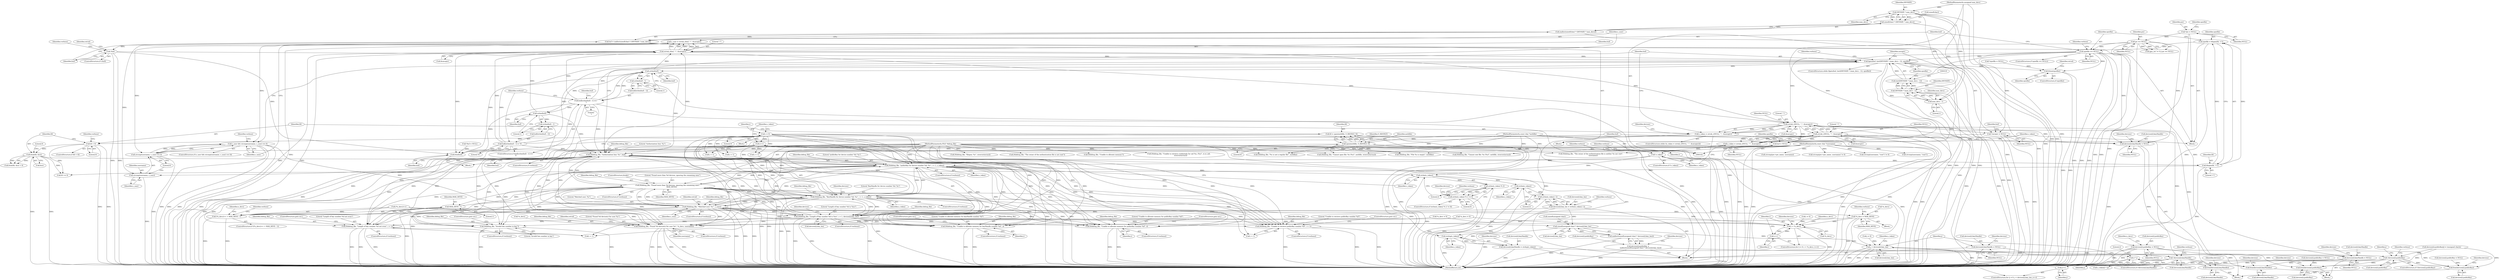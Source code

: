 digraph "0_pam-u2f_18b1914e32b74ff52000f10e97067e841e5fff62_1@API" {
"1000354" [label="(Call,s_user = strtok_r(buf, \":\", &saveptr))"];
"1000356" [label="(Call,strtok_r(buf, \":\", &saveptr))"];
"1000332" [label="(Call,buf[strlen(buf) - 1] == '\n')"];
"1000340" [label="(Call,buf[strlen(buf) - 1] = '\0')"];
"1000336" [label="(Call,strlen(buf))"];
"1000316" [label="(Call,fgets(buf, (int)(DEVSIZE * (max_devs - 1)), opwfile))"];
"1000302" [label="(Call,!buf)"];
"1000292" [label="(Call,buf = malloc(sizeof(char) * (DEVSIZE * max_devs)))"];
"1000294" [label="(Call,malloc(sizeof(char) * (DEVSIZE * max_devs)))"];
"1000295" [label="(Call,sizeof(char) * (DEVSIZE * max_devs))"];
"1000298" [label="(Call,DEVSIZE * max_devs)"];
"1000105" [label="(MethodParameterIn,unsigned max_devs)"];
"1000318" [label="(Call,(int)(DEVSIZE * (max_devs - 1)))"];
"1000320" [label="(Call,DEVSIZE * (max_devs - 1))"];
"1000322" [label="(Call,max_devs - 1)"];
"1000280" [label="(Call,opwfile == NULL)"];
"1000274" [label="(Call,opwfile = fdopen(fd, \"r\"))"];
"1000276" [label="(Call,fdopen(fd, \"r\"))"];
"1000166" [label="(Call,fstat(fd, &st))"];
"1000151" [label="(Call,fd < 0)"];
"1000144" [label="(Call,fd = open(authfile, O_RDONLY, 0))"];
"1000146" [label="(Call,open(authfile, O_RDONLY, 0))"];
"1000103" [label="(MethodParameterIn,const char *authfile)"];
"1000227" [label="(Call,pw == NULL)"];
"1000128" [label="(Call,*pw = NULL)"];
"1000350" [label="(Call,D(debug_file, \"Authorization line: %s\", buf))"];
"1000521" [label="(Call,D(debug_file, \"publicKey for device number %d: %s\", i + 1, s_token))"];
"1000462" [label="(Call,D(debug_file, \"Found more than %d devices, ignoring the remaining ones\",\n               MAX_DEVS))"];
"1000469" [label="(Call,D(debug_file, \"KeyHandle for device number %d: %s\", i + 1, s_token))"];
"1000372" [label="(Call,D(debug_file, \"Matched user: %s\", s_user))"];
"1000557" [label="(Call,D(debug_file, \"Length of key number %d is %zu\", i + 1, devices[i].key_len))"];
"1000107" [label="(MethodParameterIn,FILE *debug_file)"];
"1000421" [label="(Call,i = 0)"];
"1000644" [label="(Call,i++)"];
"1000545" [label="(Call,devices[i].key_len = strlen(s_token) / 2)"];
"1000551" [label="(Call,strlen(s_token) / 2)"];
"1000552" [label="(Call,strlen(s_token))"];
"1000531" [label="(Call,strlen(s_token))"];
"1000507" [label="(Call,!s_token)"];
"1000499" [label="(Call,s_token = strtok_r(NULL, \":\", &saveptr))"];
"1000501" [label="(Call,strtok_r(NULL, \":\", &saveptr))"];
"1000427" [label="(Call,strtok_r(NULL, \",\", &saveptr))"];
"1000362" [label="(Call,s_user && strcmp(username, s_user) == 0)"];
"1000354" [label="(Call,s_user = strtok_r(buf, \":\", &saveptr))"];
"1000364" [label="(Call,strcmp(username, s_user) == 0)"];
"1000104" [label="(MethodParameterIn,const char *username)"];
"1000425" [label="(Call,s_token = strtok_r(NULL, \",\", &saveptr))"];
"1000452" [label="(Call,MAX_DEVS - 1)"];
"1000344" [label="(Call,strlen(buf))"];
"1000343" [label="(Call,strlen(buf) - 1)"];
"1000704" [label="(Call,free(buf))"];
"1000335" [label="(Call,strlen(buf) - 1)"];
"1000711" [label="(Call,fclose(opwfile))"];
"1000365" [label="(Call,strcmp(username, s_user))"];
"1000328" [label="(Call,*saveptr = NULL)"];
"1000403" [label="(Call,devices[i].keyHandle = NULL)"];
"1000391" [label="(Call,free(devices[i].keyHandle))"];
"1000448" [label="(Call,(*n_devs)++ > MAX_DEVS - 1)"];
"1000456" [label="(Call,*n_devs = MAX_DEVS)"];
"1000384" [label="(Call,i < *n_devs)"];
"1000388" [label="(Call,i++)"];
"1000648" [label="(Call,D(debug_file, \"Found %d device(s) for user %s\", *n_devs, username))"];
"1000494" [label="(Call,D(debug_file, \"Unable to allocate memory for keyHandle number %d\", i))"];
"1000512" [label="(Call,D(debug_file, \"Unable to retrieve publicKey number %d\", i + 1))"];
"1000530" [label="(Call,strlen(s_token) % 2)"];
"1000529" [label="(Call,strlen(s_token) % 2 != 0)"];
"1000538" [label="(Call,D(debug_file, \"Length of key number %d not even\", i + 1))"];
"1000575" [label="(Call,sizeof(unsigned char) * devices[i].key_len)"];
"1000574" [label="(Call,malloc((sizeof(unsigned char) * devices[i].key_len)))"];
"1000568" [label="(Call,devices[i].publicKey =\n          malloc((sizeof(unsigned char) * devices[i].key_len)))"];
"1000584" [label="(Call,!devices[i].publicKey)"];
"1000397" [label="(Call,free(devices[i].publicKey))"];
"1000676" [label="(Call,free(devices[i].publicKey))"];
"1000602" [label="(Call,j < devices[i].key_len)"];
"1000619" [label="(Call,2 * j)"];
"1000609" [label="(Call,j++)"];
"1000593" [label="(Call,D(debug_file, \"Unable to allocate memory for publicKey number %d\", i))"];
"1000629" [label="(Call,D(debug_file, \"Invalid hex number in key\"))"];
"1000482" [label="(Call,strdup(s_token))"];
"1000476" [label="(Call,devices[i].keyHandle = strdup(s_token))"];
"1000485" [label="(Call,!devices[i].keyHandle)"];
"1000670" [label="(Call,free(devices[i].keyHandle))"];
"1000433" [label="(Call,devices[i].keyHandle = NULL)"];
"1000440" [label="(Call,devices[i].publicKey = NULL)"];
"1000682" [label="(Call,devices[i].keyHandle = NULL)"];
"1000706" [label="(Call,buf = NULL)"];
"1000436" [label="(Identifier,devices)"];
"1000375" [label="(Identifier,s_user)"];
"1000458" [label="(Identifier,n_devs)"];
"1000388" [label="(Call,i++)"];
"1000597" [label="(ControlStructure,goto err;)"];
"1000467" [label="(ControlStructure,if (verbose))"];
"1000174" [label="(Call,D(debug_file, \"Cannot stat file: %s (%s)\", authfile, strerror(errno)))"];
"1000357" [label="(Identifier,buf)"];
"1000362" [label="(Call,s_user && strcmp(username, s_user) == 0)"];
"1000259" [label="(Call,strcmp(username, \"root\"))"];
"1000286" [label="(Call,D(debug_file, \"fdopen: %s\", strerror(errno)))"];
"1000336" [label="(Call,strlen(buf))"];
"1000432" [label="(Block,)"];
"1000499" [label="(Call,s_token = strtok_r(NULL, \":\", &saveptr))"];
"1000371" [label="(Identifier,verbose)"];
"1000146" [label="(Call,open(authfile, O_RDONLY, 0))"];
"1000296" [label="(Call,sizeof(char))"];
"1000403" [label="(Call,devices[i].keyHandle = NULL)"];
"1000433" [label="(Call,devices[i].keyHandle = NULL)"];
"1000331" [label="(ControlStructure,if (buf[strlen(buf) - 1] == '\n'))"];
"1000512" [label="(Call,D(debug_file, \"Unable to retrieve publicKey number %d\", i + 1))"];
"1000385" [label="(Identifier,i)"];
"1000358" [label="(Literal,\":\")"];
"1000649" [label="(Identifier,debug_file)"];
"1000492" [label="(ControlStructure,if (verbose))"];
"1000554" [label="(Literal,2)"];
"1000558" [label="(Identifier,debug_file)"];
"1000243" [label="(Call,strcmp(pw->pw_name, username))"];
"1000621" [label="(Identifier,j)"];
"1000591" [label="(ControlStructure,if (verbose))"];
"1000367" [label="(Identifier,s_user)"];
"1000532" [label="(Identifier,s_token)"];
"1000370" [label="(ControlStructure,if (verbose))"];
"1000321" [label="(Identifier,DEVSIZE)"];
"1000610" [label="(Identifier,j)"];
"1000466" [label="(ControlStructure,break;)"];
"1000598" [label="(ControlStructure,for (j = 0; j < devices[i].key_len; j++))"];
"1000451" [label="(Identifier,n_devs)"];
"1000722" [label="(MethodReturn,int)"];
"1000279" [label="(ControlStructure,if (opwfile == NULL))"];
"1000406" [label="(Identifier,devices)"];
"1000317" [label="(Identifier,buf)"];
"1000531" [label="(Call,strlen(s_token))"];
"1000278" [label="(Literal,\"r\")"];
"1000454" [label="(Literal,1)"];
"1000389" [label="(Identifier,i)"];
"1000469" [label="(Call,D(debug_file, \"KeyHandle for device number %d: %s\", i + 1, s_token))"];
"1000465" [label="(Identifier,MAX_DEVS)"];
"1000423" [label="(Literal,0)"];
"1000104" [label="(MethodParameterIn,const char *username)"];
"1000585" [label="(Call,devices[i].publicKey)"];
"1000456" [label="(Call,*n_devs = MAX_DEVS)"];
"1000227" [label="(Call,pw == NULL)"];
"1000130" [label="(Identifier,NULL)"];
"1000322" [label="(Call,max_devs - 1)"];
"1000333" [label="(Call,buf[strlen(buf) - 1])"];
"1000494" [label="(Call,D(debug_file, \"Unable to allocate memory for keyHandle number %d\", i))"];
"1000527" [label="(Identifier,s_token)"];
"1000513" [label="(Identifier,debug_file)"];
"1000404" [label="(Call,devices[i].keyHandle)"];
"1000609" [label="(Call,j++)"];
"1000519" [label="(ControlStructure,if (verbose))"];
"1000688" [label="(Identifier,NULL)"];
"1000683" [label="(Call,devices[i].keyHandle)"];
"1000346" [label="(Literal,1)"];
"1000140" [label="(Call,*n_devs = 0)"];
"1000446" [label="(Identifier,NULL)"];
"1000151" [label="(Call,fd < 0)"];
"1000344" [label="(Call,strlen(buf))"];
"1000270" [label="(Call,D(debug_file, \"The owner of the authentication file is not root\"))"];
"1000323" [label="(Identifier,max_devs)"];
"1000353" [label="(Identifier,buf)"];
"1000264" [label="(Call,D(debug_file, \"The owner of the authentication file is neither %s nor root\",\n         username))"];
"1000594" [label="(Identifier,debug_file)"];
"1000617" [label="(Call,s_token[2 * j])"];
"1000301" [label="(ControlStructure,if (!buf))"];
"1000421" [label="(Call,i = 0)"];
"1000190" [label="(Call,D(debug_file, \"%s is not a regular file\", authfile))"];
"1000648" [label="(Call,D(debug_file, \"Found %d device(s) for user %s\", *n_devs, username))"];
"1000409" [label="(Identifier,NULL)"];
"1000298" [label="(Call,DEVSIZE * max_devs)"];
"1000709" [label="(ControlStructure,if (opwfile))"];
"1000571" [label="(Identifier,devices)"];
"1000453" [label="(Identifier,MAX_DEVS)"];
"1000394" [label="(Identifier,devices)"];
"1000350" [label="(Call,D(debug_file, \"Authorization line: %s\", buf))"];
"1000655" [label="(Identifier,retval)"];
"1000587" [label="(Identifier,devices)"];
"1000584" [label="(Call,!devices[i].publicKey)"];
"1000274" [label="(Call,opwfile = fdopen(fd, \"r\"))"];
"1000529" [label="(Call,strlen(s_token) % 2 != 0)"];
"1000600" [label="(Identifier,j)"];
"1000398" [label="(Call,devices[i].publicKey)"];
"1000334" [label="(Identifier,buf)"];
"1000397" [label="(Call,free(devices[i].publicKey))"];
"1000167" [label="(Identifier,fd)"];
"1000136" [label="(Identifier,opwfile)"];
"1000373" [label="(Identifier,debug_file)"];
"1000633" [label="(Call,devices[i].publicKey[j] = (unsigned char)x)"];
"1000689" [label="(Call,devices[i].publicKey = NULL)"];
"1000285" [label="(Identifier,verbose)"];
"1000595" [label="(Literal,\"Unable to allocate memory for publicKey number %d\")"];
"1000356" [label="(Call,strtok_r(buf, \":\", &saveptr))"];
"1000471" [label="(Literal,\"KeyHandle for device number %d: %s\")"];
"1000682" [label="(Call,devices[i].keyHandle = NULL)"];
"1000632" [label="(ControlStructure,goto err;)"];
"1000110" [label="(Block,)"];
"1000105" [label="(MethodParameterIn,unsigned max_devs)"];
"1000425" [label="(Call,s_token = strtok_r(NULL, \",\", &saveptr))"];
"1000429" [label="(Literal,\",\")"];
"1000343" [label="(Call,strlen(buf) - 1)"];
"1000501" [label="(Call,strtok_r(NULL, \":\", &saveptr))"];
"1000468" [label="(Identifier,verbose)"];
"1000337" [label="(Identifier,buf)"];
"1000282" [label="(Identifier,NULL)"];
"1000422" [label="(Identifier,i)"];
"1000484" [label="(ControlStructure,if (!devices[i].keyHandle))"];
"1000347" [label="(Literal,'\0')"];
"1000339" [label="(Literal,'\n')"];
"1000380" [label="(ControlStructure,for (i = 0; i < *n_devs; i++))"];
"1000515" [label="(Call,i + 1)"];
"1000520" [label="(Identifier,verbose)"];
"1000440" [label="(Call,devices[i].publicKey = NULL)"];
"1000345" [label="(Identifier,buf)"];
"1000434" [label="(Call,devices[i].keyHandle)"];
"1000653" [label="(Identifier,username)"];
"1000349" [label="(Identifier,verbose)"];
"1000568" [label="(Call,devices[i].publicKey =\n          malloc((sizeof(unsigned char) * devices[i].key_len)))"];
"1000153" [label="(Literal,0)"];
"1000498" [label="(ControlStructure,goto err;)"];
"1000619" [label="(Call,2 * j)"];
"1000631" [label="(Literal,\"Invalid hex number in key\")"];
"1000355" [label="(Identifier,s_user)"];
"1000521" [label="(Call,D(debug_file, \"publicKey for device number %d: %s\", i + 1, s_token))"];
"1000428" [label="(Identifier,NULL)"];
"1000413" [label="(Identifier,devices)"];
"1000670" [label="(Call,free(devices[i].keyHandle))"];
"1000335" [label="(Call,strlen(buf) - 1)"];
"1000299" [label="(Identifier,DEVSIZE)"];
"1000603" [label="(Identifier,j)"];
"1000368" [label="(Literal,0)"];
"1000424" [label="(ControlStructure,while ((s_token = strtok_r(NULL, \",\", &saveptr))))"];
"1000540" [label="(Literal,\"Length of key number %d not even\")"];
"1000551" [label="(Call,strlen(s_token) / 2)"];
"1000539" [label="(Identifier,debug_file)"];
"1000493" [label="(Identifier,verbose)"];
"1000538" [label="(Call,D(debug_file, \"Length of key number %d not even\", i + 1))"];
"1000510" [label="(ControlStructure,if (verbose))"];
"1000514" [label="(Literal,\"Unable to retrieve publicKey number %d\")"];
"1000152" [label="(Identifier,fd)"];
"1000147" [label="(Identifier,authfile)"];
"1000366" [label="(Identifier,username)"];
"1000705" [label="(Identifier,buf)"];
"1000148" [label="(Identifier,O_RDONLY)"];
"1000242" [label="(Call,strcmp(pw->pw_name, username) != 0)"];
"1000679" [label="(Identifier,devices)"];
"1000229" [label="(Identifier,NULL)"];
"1000704" [label="(Call,free(buf))"];
"1000318" [label="(Call,(int)(DEVSIZE * (max_devs - 1)))"];
"1000496" [label="(Literal,\"Unable to allocate memory for keyHandle number %d\")"];
"1000332" [label="(Call,buf[strlen(buf) - 1] == '\n')"];
"1000340" [label="(Call,buf[strlen(buf) - 1] = '\0')"];
"1000307" [label="(Call,D(debug_file, \"Unable to allocate memory\"))"];
"1000530" [label="(Call,strlen(s_token) % 2)"];
"1000592" [label="(Identifier,verbose)"];
"1000669" [label="(Block,)"];
"1000596" [label="(Identifier,i)"];
"1000706" [label="(Call,buf = NULL)"];
"1000103" [label="(MethodParameterIn,const char *authfile)"];
"1000223" [label="(Call,gpu_ret != 0 || pw == NULL)"];
"1000511" [label="(Identifier,verbose)"];
"1000677" [label="(Call,devices[i].publicKey)"];
"1000630" [label="(Identifier,debug_file)"];
"1000390" [label="(Block,)"];
"1000170" [label="(Literal,0)"];
"1000364" [label="(Call,strcmp(username, s_user) == 0)"];
"1000128" [label="(Call,*pw = NULL)"];
"1000504" [label="(Call,&saveptr)"];
"1000365" [label="(Call,strcmp(username, s_user))"];
"1000150" [label="(ControlStructure,if (fd < 0))"];
"1000448" [label="(Call,(*n_devs)++ > MAX_DEVS - 1)"];
"1000112" [label="(Call,*buf = NULL)"];
"1000457" [label="(Call,*n_devs)"];
"1000569" [label="(Call,devices[i].publicKey)"];
"1000427" [label="(Call,strtok_r(NULL, \",\", &saveptr))"];
"1000329" [label="(Identifier,saveptr)"];
"1000276" [label="(Call,fdopen(fd, \"r\"))"];
"1000646" [label="(ControlStructure,if (verbose))"];
"1000522" [label="(Identifier,debug_file)"];
"1000330" [label="(Identifier,NULL)"];
"1000392" [label="(Call,devices[i].keyHandle)"];
"1000374" [label="(Literal,\"Matched user: %s\")"];
"1000303" [label="(Identifier,buf)"];
"1000351" [label="(Identifier,debug_file)"];
"1000320" [label="(Call,DEVSIZE * (max_devs - 1))"];
"1000708" [label="(Identifier,NULL)"];
"1000507" [label="(Call,!s_token)"];
"1000430" [label="(Call,&saveptr)"];
"1000583" [label="(ControlStructure,if (!devices[i].publicKey))"];
"1000325" [label="(Identifier,opwfile)"];
"1000671" [label="(Call,devices[i].keyHandle)"];
"1000315" [label="(ControlStructure,while (fgets(buf, (int)(DEVSIZE * (max_devs - 1)), opwfile)))"];
"1000500" [label="(Identifier,s_token)"];
"1000575" [label="(Call,sizeof(unsigned char) * devices[i].key_len)"];
"1000552" [label="(Call,strlen(s_token))"];
"1000293" [label="(Identifier,buf)"];
"1000281" [label="(Identifier,opwfile)"];
"1000165" [label="(Call,fstat(fd, &st) < 0)"];
"1000536" [label="(ControlStructure,if (verbose))"];
"1000316" [label="(Call,fgets(buf, (int)(DEVSIZE * (max_devs - 1)), opwfile))"];
"1000361" [label="(ControlStructure,if (s_user && strcmp(username, s_user) == 0))"];
"1000495" [label="(Identifier,debug_file)"];
"1000544" [label="(ControlStructure,goto err;)"];
"1000707" [label="(Identifier,buf)"];
"1000533" [label="(Literal,2)"];
"1000485" [label="(Call,!devices[i].keyHandle)"];
"1000604" [label="(Call,devices[i].key_len)"];
"1000599" [label="(Call,j = 0)"];
"1000477" [label="(Call,devices[i].keyHandle)"];
"1000475" [label="(Identifier,s_token)"];
"1000156" [label="(Identifier,verbose)"];
"1000372" [label="(Call,D(debug_file, \"Matched user: %s\", s_user))"];
"1000685" [label="(Identifier,devices)"];
"1000302" [label="(Call,!buf)"];
"1000312" [label="(Identifier,retval)"];
"1000534" [label="(Literal,0)"];
"1000644" [label="(Call,i++)"];
"1000166" [label="(Call,fstat(fd, &st))"];
"1000460" [label="(ControlStructure,if (verbose))"];
"1000280" [label="(Call,opwfile == NULL)"];
"1000647" [label="(Identifier,verbose)"];
"1000443" [label="(Identifier,devices)"];
"1000559" [label="(Literal,\"Length of key number %d is %zu\")"];
"1000455" [label="(Block,)"];
"1000417" [label="(Call,*n_devs = 0)"];
"1000300" [label="(Identifier,max_devs)"];
"1000541" [label="(Call,i + 1)"];
"1000546" [label="(Call,devices[i].key_len)"];
"1000508" [label="(Identifier,s_token)"];
"1000548" [label="(Identifier,devices)"];
"1000486" [label="(Call,devices[i].keyHandle)"];
"1000426" [label="(Identifier,s_token)"];
"1000449" [label="(Call,(*n_devs)++)"];
"1000545" [label="(Call,devices[i].key_len = strlen(s_token) / 2)"];
"1000502" [label="(Identifier,NULL)"];
"1000721" [label="(Identifier,retval)"];
"1000275" [label="(Identifier,opwfile)"];
"1000363" [label="(Identifier,s_user)"];
"1000381" [label="(Call,i = 0)"];
"1000518" [label="(ControlStructure,goto err;)"];
"1000537" [label="(Identifier,verbose)"];
"1000294" [label="(Call,malloc(sizeof(char) * (DEVSIZE * max_devs)))"];
"1000482" [label="(Call,strdup(s_token))"];
"1000326" [label="(Block,)"];
"1000578" [label="(Call,devices[i].key_len)"];
"1000476" [label="(Call,devices[i].keyHandle = strdup(s_token))"];
"1000627" [label="(ControlStructure,if (verbose))"];
"1000483" [label="(Identifier,s_token)"];
"1000462" [label="(Call,D(debug_file, \"Found more than %d devices, ignoring the remaining ones\",\n               MAX_DEVS))"];
"1000472" [label="(Call,i + 1)"];
"1000459" [label="(Identifier,MAX_DEVS)"];
"1000528" [label="(ControlStructure,if (strlen(s_token) % 2 != 0))"];
"1000523" [label="(Literal,\"publicKey for device number %d: %s\")"];
"1000555" [label="(ControlStructure,if (verbose))"];
"1000553" [label="(Identifier,s_token)"];
"1000400" [label="(Identifier,devices)"];
"1000602" [label="(Call,j < devices[i].key_len)"];
"1000710" [label="(Identifier,opwfile)"];
"1000354" [label="(Call,s_user = strtok_r(buf, \":\", &saveptr))"];
"1000231" [label="(Call,D(debug_file, \"Unable to retrieve credentials for uid %u, (%s)\", st.st_uid,\n       strerror(errno)))"];
"1000461" [label="(Identifier,verbose)"];
"1000557" [label="(Call,D(debug_file, \"Length of key number %d is %zu\", i + 1, devices[i].key_len))"];
"1000464" [label="(Literal,\"Found more than %d devices, ignoring the remaining ones\")"];
"1000204" [label="(Call,D(debug_file, \"File %s is empty\", authfile))"];
"1000228" [label="(Identifier,pw)"];
"1000620" [label="(Literal,2)"];
"1000692" [label="(Identifier,devices)"];
"1000384" [label="(Call,i < *n_devs)"];
"1000712" [label="(Identifier,opwfile)"];
"1000447" [label="(ControlStructure,if ((*n_devs)++ > MAX_DEVS - 1))"];
"1000144" [label="(Call,fd = open(authfile, O_RDONLY, 0))"];
"1000711" [label="(Call,fclose(opwfile))"];
"1000129" [label="(Identifier,pw)"];
"1000328" [label="(Call,*saveptr = NULL)"];
"1000463" [label="(Identifier,debug_file)"];
"1000338" [label="(Literal,1)"];
"1000715" [label="(Call,fd >= 0)"];
"1000452" [label="(Call,MAX_DEVS - 1)"];
"1000676" [label="(Call,free(devices[i].publicKey))"];
"1000470" [label="(Identifier,debug_file)"];
"1000410" [label="(Call,devices[i].publicKey = NULL)"];
"1000506" [label="(ControlStructure,if (!s_token))"];
"1000563" [label="(Call,devices[i].key_len)"];
"1000341" [label="(Call,buf[strlen(buf) - 1])"];
"1000703" [label="(Block,)"];
"1000439" [label="(Identifier,NULL)"];
"1000576" [label="(Call,sizeof(unsigned char))"];
"1000352" [label="(Literal,\"Authorization line: %s\")"];
"1000391" [label="(Call,free(devices[i].keyHandle))"];
"1000556" [label="(Identifier,verbose)"];
"1000157" [label="(Call,D(debug_file, \"Cannot open file: %s (%s)\", authfile, strerror(errno)))"];
"1000497" [label="(Identifier,i)"];
"1000650" [label="(Literal,\"Found %d device(s) for user %s\")"];
"1000479" [label="(Identifier,devices)"];
"1000386" [label="(Call,*n_devs)"];
"1000295" [label="(Call,sizeof(char) * (DEVSIZE * max_devs))"];
"1000645" [label="(Identifier,i)"];
"1000348" [label="(ControlStructure,if (verbose))"];
"1000618" [label="(Identifier,s_token)"];
"1000503" [label="(Literal,\":\")"];
"1000419" [label="(Identifier,n_devs)"];
"1000377" [label="(Identifier,retval)"];
"1000277" [label="(Identifier,fd)"];
"1000359" [label="(Call,&saveptr)"];
"1000629" [label="(Call,D(debug_file, \"Invalid hex number in key\"))"];
"1000342" [label="(Identifier,buf)"];
"1000560" [label="(Call,i + 1)"];
"1000292" [label="(Call,buf = malloc(sizeof(char) * (DEVSIZE * max_devs)))"];
"1000149" [label="(Literal,0)"];
"1000168" [label="(Call,&st)"];
"1000441" [label="(Call,devices[i].publicKey)"];
"1000324" [label="(Literal,1)"];
"1000574" [label="(Call,malloc((sizeof(unsigned char) * devices[i].key_len)))"];
"1000107" [label="(MethodParameterIn,FILE *debug_file)"];
"1000593" [label="(Call,D(debug_file, \"Unable to allocate memory for publicKey number %d\", i))"];
"1000135" [label="(Call,*opwfile = NULL)"];
"1000306" [label="(Identifier,verbose)"];
"1000369" [label="(Block,)"];
"1000651" [label="(Call,*n_devs)"];
"1000488" [label="(Identifier,devices)"];
"1000258" [label="(Call,strcmp(username, \"root\") != 0)"];
"1000524" [label="(Call,i + 1)"];
"1000145" [label="(Identifier,fd)"];
"1000354" -> "1000326"  [label="AST: "];
"1000354" -> "1000356"  [label="CFG: "];
"1000355" -> "1000354"  [label="AST: "];
"1000356" -> "1000354"  [label="AST: "];
"1000363" -> "1000354"  [label="CFG: "];
"1000354" -> "1000722"  [label="DDG: "];
"1000356" -> "1000354"  [label="DDG: "];
"1000356" -> "1000354"  [label="DDG: "];
"1000356" -> "1000354"  [label="DDG: "];
"1000354" -> "1000362"  [label="DDG: "];
"1000354" -> "1000364"  [label="DDG: "];
"1000354" -> "1000365"  [label="DDG: "];
"1000356" -> "1000359"  [label="CFG: "];
"1000357" -> "1000356"  [label="AST: "];
"1000358" -> "1000356"  [label="AST: "];
"1000359" -> "1000356"  [label="AST: "];
"1000356" -> "1000722"  [label="DDG: "];
"1000356" -> "1000722"  [label="DDG: "];
"1000356" -> "1000316"  [label="DDG: "];
"1000332" -> "1000356"  [label="DDG: "];
"1000350" -> "1000356"  [label="DDG: "];
"1000344" -> "1000356"  [label="DDG: "];
"1000340" -> "1000356"  [label="DDG: "];
"1000336" -> "1000356"  [label="DDG: "];
"1000427" -> "1000356"  [label="DDG: "];
"1000356" -> "1000427"  [label="DDG: "];
"1000356" -> "1000704"  [label="DDG: "];
"1000332" -> "1000331"  [label="AST: "];
"1000332" -> "1000339"  [label="CFG: "];
"1000333" -> "1000332"  [label="AST: "];
"1000339" -> "1000332"  [label="AST: "];
"1000342" -> "1000332"  [label="CFG: "];
"1000349" -> "1000332"  [label="CFG: "];
"1000332" -> "1000722"  [label="DDG: "];
"1000332" -> "1000722"  [label="DDG: "];
"1000332" -> "1000316"  [label="DDG: "];
"1000340" -> "1000332"  [label="DDG: "];
"1000336" -> "1000332"  [label="DDG: "];
"1000332" -> "1000336"  [label="DDG: "];
"1000332" -> "1000344"  [label="DDG: "];
"1000332" -> "1000350"  [label="DDG: "];
"1000332" -> "1000704"  [label="DDG: "];
"1000340" -> "1000331"  [label="AST: "];
"1000340" -> "1000347"  [label="CFG: "];
"1000341" -> "1000340"  [label="AST: "];
"1000347" -> "1000340"  [label="AST: "];
"1000349" -> "1000340"  [label="CFG: "];
"1000340" -> "1000722"  [label="DDG: "];
"1000340" -> "1000316"  [label="DDG: "];
"1000340" -> "1000336"  [label="DDG: "];
"1000340" -> "1000350"  [label="DDG: "];
"1000340" -> "1000704"  [label="DDG: "];
"1000336" -> "1000335"  [label="AST: "];
"1000336" -> "1000337"  [label="CFG: "];
"1000337" -> "1000336"  [label="AST: "];
"1000338" -> "1000336"  [label="CFG: "];
"1000336" -> "1000335"  [label="DDG: "];
"1000316" -> "1000336"  [label="DDG: "];
"1000336" -> "1000344"  [label="DDG: "];
"1000336" -> "1000350"  [label="DDG: "];
"1000316" -> "1000315"  [label="AST: "];
"1000316" -> "1000325"  [label="CFG: "];
"1000317" -> "1000316"  [label="AST: "];
"1000318" -> "1000316"  [label="AST: "];
"1000325" -> "1000316"  [label="AST: "];
"1000329" -> "1000316"  [label="CFG: "];
"1000647" -> "1000316"  [label="CFG: "];
"1000316" -> "1000722"  [label="DDG: "];
"1000316" -> "1000722"  [label="DDG: "];
"1000316" -> "1000722"  [label="DDG: "];
"1000316" -> "1000722"  [label="DDG: "];
"1000302" -> "1000316"  [label="DDG: "];
"1000318" -> "1000316"  [label="DDG: "];
"1000280" -> "1000316"  [label="DDG: "];
"1000316" -> "1000704"  [label="DDG: "];
"1000316" -> "1000711"  [label="DDG: "];
"1000302" -> "1000301"  [label="AST: "];
"1000302" -> "1000303"  [label="CFG: "];
"1000303" -> "1000302"  [label="AST: "];
"1000306" -> "1000302"  [label="CFG: "];
"1000312" -> "1000302"  [label="CFG: "];
"1000302" -> "1000722"  [label="DDG: "];
"1000302" -> "1000722"  [label="DDG: "];
"1000292" -> "1000302"  [label="DDG: "];
"1000302" -> "1000704"  [label="DDG: "];
"1000292" -> "1000110"  [label="AST: "];
"1000292" -> "1000294"  [label="CFG: "];
"1000293" -> "1000292"  [label="AST: "];
"1000294" -> "1000292"  [label="AST: "];
"1000303" -> "1000292"  [label="CFG: "];
"1000292" -> "1000722"  [label="DDG: "];
"1000294" -> "1000292"  [label="DDG: "];
"1000294" -> "1000295"  [label="CFG: "];
"1000295" -> "1000294"  [label="AST: "];
"1000294" -> "1000722"  [label="DDG: "];
"1000295" -> "1000294"  [label="DDG: "];
"1000295" -> "1000298"  [label="CFG: "];
"1000296" -> "1000295"  [label="AST: "];
"1000298" -> "1000295"  [label="AST: "];
"1000295" -> "1000722"  [label="DDG: "];
"1000298" -> "1000295"  [label="DDG: "];
"1000298" -> "1000295"  [label="DDG: "];
"1000298" -> "1000300"  [label="CFG: "];
"1000299" -> "1000298"  [label="AST: "];
"1000300" -> "1000298"  [label="AST: "];
"1000298" -> "1000722"  [label="DDG: "];
"1000298" -> "1000722"  [label="DDG: "];
"1000105" -> "1000298"  [label="DDG: "];
"1000298" -> "1000320"  [label="DDG: "];
"1000298" -> "1000322"  [label="DDG: "];
"1000105" -> "1000102"  [label="AST: "];
"1000105" -> "1000722"  [label="DDG: "];
"1000105" -> "1000322"  [label="DDG: "];
"1000318" -> "1000320"  [label="CFG: "];
"1000319" -> "1000318"  [label="AST: "];
"1000320" -> "1000318"  [label="AST: "];
"1000325" -> "1000318"  [label="CFG: "];
"1000318" -> "1000722"  [label="DDG: "];
"1000320" -> "1000318"  [label="DDG: "];
"1000320" -> "1000318"  [label="DDG: "];
"1000320" -> "1000322"  [label="CFG: "];
"1000321" -> "1000320"  [label="AST: "];
"1000322" -> "1000320"  [label="AST: "];
"1000320" -> "1000722"  [label="DDG: "];
"1000320" -> "1000722"  [label="DDG: "];
"1000322" -> "1000320"  [label="DDG: "];
"1000322" -> "1000320"  [label="DDG: "];
"1000322" -> "1000324"  [label="CFG: "];
"1000323" -> "1000322"  [label="AST: "];
"1000324" -> "1000322"  [label="AST: "];
"1000322" -> "1000722"  [label="DDG: "];
"1000280" -> "1000279"  [label="AST: "];
"1000280" -> "1000282"  [label="CFG: "];
"1000281" -> "1000280"  [label="AST: "];
"1000282" -> "1000280"  [label="AST: "];
"1000285" -> "1000280"  [label="CFG: "];
"1000293" -> "1000280"  [label="CFG: "];
"1000280" -> "1000722"  [label="DDG: "];
"1000280" -> "1000722"  [label="DDG: "];
"1000280" -> "1000722"  [label="DDG: "];
"1000274" -> "1000280"  [label="DDG: "];
"1000227" -> "1000280"  [label="DDG: "];
"1000280" -> "1000328"  [label="DDG: "];
"1000280" -> "1000403"  [label="DDG: "];
"1000280" -> "1000427"  [label="DDG: "];
"1000280" -> "1000682"  [label="DDG: "];
"1000280" -> "1000706"  [label="DDG: "];
"1000280" -> "1000711"  [label="DDG: "];
"1000274" -> "1000110"  [label="AST: "];
"1000274" -> "1000276"  [label="CFG: "];
"1000275" -> "1000274"  [label="AST: "];
"1000276" -> "1000274"  [label="AST: "];
"1000281" -> "1000274"  [label="CFG: "];
"1000274" -> "1000722"  [label="DDG: "];
"1000276" -> "1000274"  [label="DDG: "];
"1000276" -> "1000274"  [label="DDG: "];
"1000276" -> "1000278"  [label="CFG: "];
"1000277" -> "1000276"  [label="AST: "];
"1000278" -> "1000276"  [label="AST: "];
"1000276" -> "1000722"  [label="DDG: "];
"1000166" -> "1000276"  [label="DDG: "];
"1000276" -> "1000715"  [label="DDG: "];
"1000166" -> "1000165"  [label="AST: "];
"1000166" -> "1000168"  [label="CFG: "];
"1000167" -> "1000166"  [label="AST: "];
"1000168" -> "1000166"  [label="AST: "];
"1000170" -> "1000166"  [label="CFG: "];
"1000166" -> "1000722"  [label="DDG: "];
"1000166" -> "1000722"  [label="DDG: "];
"1000166" -> "1000165"  [label="DDG: "];
"1000166" -> "1000165"  [label="DDG: "];
"1000151" -> "1000166"  [label="DDG: "];
"1000166" -> "1000715"  [label="DDG: "];
"1000151" -> "1000150"  [label="AST: "];
"1000151" -> "1000153"  [label="CFG: "];
"1000152" -> "1000151"  [label="AST: "];
"1000153" -> "1000151"  [label="AST: "];
"1000156" -> "1000151"  [label="CFG: "];
"1000167" -> "1000151"  [label="CFG: "];
"1000151" -> "1000722"  [label="DDG: "];
"1000151" -> "1000722"  [label="DDG: "];
"1000144" -> "1000151"  [label="DDG: "];
"1000151" -> "1000715"  [label="DDG: "];
"1000144" -> "1000110"  [label="AST: "];
"1000144" -> "1000146"  [label="CFG: "];
"1000145" -> "1000144"  [label="AST: "];
"1000146" -> "1000144"  [label="AST: "];
"1000152" -> "1000144"  [label="CFG: "];
"1000144" -> "1000722"  [label="DDG: "];
"1000146" -> "1000144"  [label="DDG: "];
"1000146" -> "1000144"  [label="DDG: "];
"1000146" -> "1000144"  [label="DDG: "];
"1000146" -> "1000149"  [label="CFG: "];
"1000147" -> "1000146"  [label="AST: "];
"1000148" -> "1000146"  [label="AST: "];
"1000149" -> "1000146"  [label="AST: "];
"1000146" -> "1000722"  [label="DDG: "];
"1000146" -> "1000722"  [label="DDG: "];
"1000103" -> "1000146"  [label="DDG: "];
"1000146" -> "1000157"  [label="DDG: "];
"1000146" -> "1000174"  [label="DDG: "];
"1000146" -> "1000190"  [label="DDG: "];
"1000146" -> "1000204"  [label="DDG: "];
"1000103" -> "1000102"  [label="AST: "];
"1000103" -> "1000722"  [label="DDG: "];
"1000103" -> "1000157"  [label="DDG: "];
"1000103" -> "1000174"  [label="DDG: "];
"1000103" -> "1000190"  [label="DDG: "];
"1000103" -> "1000204"  [label="DDG: "];
"1000227" -> "1000223"  [label="AST: "];
"1000227" -> "1000229"  [label="CFG: "];
"1000228" -> "1000227"  [label="AST: "];
"1000229" -> "1000227"  [label="AST: "];
"1000223" -> "1000227"  [label="CFG: "];
"1000227" -> "1000722"  [label="DDG: "];
"1000227" -> "1000722"  [label="DDG: "];
"1000227" -> "1000223"  [label="DDG: "];
"1000227" -> "1000223"  [label="DDG: "];
"1000128" -> "1000227"  [label="DDG: "];
"1000227" -> "1000682"  [label="DDG: "];
"1000227" -> "1000706"  [label="DDG: "];
"1000128" -> "1000110"  [label="AST: "];
"1000128" -> "1000130"  [label="CFG: "];
"1000129" -> "1000128"  [label="AST: "];
"1000130" -> "1000128"  [label="AST: "];
"1000136" -> "1000128"  [label="CFG: "];
"1000128" -> "1000722"  [label="DDG: "];
"1000350" -> "1000348"  [label="AST: "];
"1000350" -> "1000353"  [label="CFG: "];
"1000351" -> "1000350"  [label="AST: "];
"1000352" -> "1000350"  [label="AST: "];
"1000353" -> "1000350"  [label="AST: "];
"1000355" -> "1000350"  [label="CFG: "];
"1000350" -> "1000722"  [label="DDG: "];
"1000350" -> "1000722"  [label="DDG: "];
"1000521" -> "1000350"  [label="DDG: "];
"1000462" -> "1000350"  [label="DDG: "];
"1000469" -> "1000350"  [label="DDG: "];
"1000372" -> "1000350"  [label="DDG: "];
"1000557" -> "1000350"  [label="DDG: "];
"1000107" -> "1000350"  [label="DDG: "];
"1000344" -> "1000350"  [label="DDG: "];
"1000350" -> "1000372"  [label="DDG: "];
"1000350" -> "1000462"  [label="DDG: "];
"1000350" -> "1000469"  [label="DDG: "];
"1000350" -> "1000494"  [label="DDG: "];
"1000350" -> "1000512"  [label="DDG: "];
"1000350" -> "1000521"  [label="DDG: "];
"1000350" -> "1000538"  [label="DDG: "];
"1000350" -> "1000557"  [label="DDG: "];
"1000350" -> "1000593"  [label="DDG: "];
"1000350" -> "1000629"  [label="DDG: "];
"1000350" -> "1000648"  [label="DDG: "];
"1000521" -> "1000519"  [label="AST: "];
"1000521" -> "1000527"  [label="CFG: "];
"1000522" -> "1000521"  [label="AST: "];
"1000523" -> "1000521"  [label="AST: "];
"1000524" -> "1000521"  [label="AST: "];
"1000527" -> "1000521"  [label="AST: "];
"1000532" -> "1000521"  [label="CFG: "];
"1000521" -> "1000722"  [label="DDG: "];
"1000521" -> "1000722"  [label="DDG: "];
"1000521" -> "1000722"  [label="DDG: "];
"1000521" -> "1000372"  [label="DDG: "];
"1000521" -> "1000462"  [label="DDG: "];
"1000521" -> "1000469"  [label="DDG: "];
"1000521" -> "1000494"  [label="DDG: "];
"1000521" -> "1000512"  [label="DDG: "];
"1000462" -> "1000521"  [label="DDG: "];
"1000469" -> "1000521"  [label="DDG: "];
"1000372" -> "1000521"  [label="DDG: "];
"1000557" -> "1000521"  [label="DDG: "];
"1000107" -> "1000521"  [label="DDG: "];
"1000421" -> "1000521"  [label="DDG: "];
"1000644" -> "1000521"  [label="DDG: "];
"1000507" -> "1000521"  [label="DDG: "];
"1000521" -> "1000531"  [label="DDG: "];
"1000521" -> "1000538"  [label="DDG: "];
"1000521" -> "1000557"  [label="DDG: "];
"1000521" -> "1000593"  [label="DDG: "];
"1000521" -> "1000629"  [label="DDG: "];
"1000521" -> "1000648"  [label="DDG: "];
"1000462" -> "1000460"  [label="AST: "];
"1000462" -> "1000465"  [label="CFG: "];
"1000463" -> "1000462"  [label="AST: "];
"1000464" -> "1000462"  [label="AST: "];
"1000465" -> "1000462"  [label="AST: "];
"1000466" -> "1000462"  [label="CFG: "];
"1000462" -> "1000722"  [label="DDG: "];
"1000462" -> "1000722"  [label="DDG: "];
"1000462" -> "1000722"  [label="DDG: "];
"1000462" -> "1000372"  [label="DDG: "];
"1000462" -> "1000452"  [label="DDG: "];
"1000469" -> "1000462"  [label="DDG: "];
"1000372" -> "1000462"  [label="DDG: "];
"1000557" -> "1000462"  [label="DDG: "];
"1000107" -> "1000462"  [label="DDG: "];
"1000452" -> "1000462"  [label="DDG: "];
"1000462" -> "1000469"  [label="DDG: "];
"1000462" -> "1000494"  [label="DDG: "];
"1000462" -> "1000512"  [label="DDG: "];
"1000462" -> "1000538"  [label="DDG: "];
"1000462" -> "1000557"  [label="DDG: "];
"1000462" -> "1000593"  [label="DDG: "];
"1000462" -> "1000629"  [label="DDG: "];
"1000462" -> "1000648"  [label="DDG: "];
"1000469" -> "1000467"  [label="AST: "];
"1000469" -> "1000475"  [label="CFG: "];
"1000470" -> "1000469"  [label="AST: "];
"1000471" -> "1000469"  [label="AST: "];
"1000472" -> "1000469"  [label="AST: "];
"1000475" -> "1000469"  [label="AST: "];
"1000479" -> "1000469"  [label="CFG: "];
"1000469" -> "1000722"  [label="DDG: "];
"1000469" -> "1000722"  [label="DDG: "];
"1000469" -> "1000722"  [label="DDG: "];
"1000469" -> "1000372"  [label="DDG: "];
"1000372" -> "1000469"  [label="DDG: "];
"1000557" -> "1000469"  [label="DDG: "];
"1000107" -> "1000469"  [label="DDG: "];
"1000421" -> "1000469"  [label="DDG: "];
"1000644" -> "1000469"  [label="DDG: "];
"1000425" -> "1000469"  [label="DDG: "];
"1000469" -> "1000482"  [label="DDG: "];
"1000469" -> "1000494"  [label="DDG: "];
"1000469" -> "1000512"  [label="DDG: "];
"1000469" -> "1000538"  [label="DDG: "];
"1000469" -> "1000557"  [label="DDG: "];
"1000469" -> "1000593"  [label="DDG: "];
"1000469" -> "1000629"  [label="DDG: "];
"1000469" -> "1000648"  [label="DDG: "];
"1000372" -> "1000370"  [label="AST: "];
"1000372" -> "1000375"  [label="CFG: "];
"1000373" -> "1000372"  [label="AST: "];
"1000374" -> "1000372"  [label="AST: "];
"1000375" -> "1000372"  [label="AST: "];
"1000377" -> "1000372"  [label="CFG: "];
"1000372" -> "1000722"  [label="DDG: "];
"1000372" -> "1000722"  [label="DDG: "];
"1000372" -> "1000722"  [label="DDG: "];
"1000557" -> "1000372"  [label="DDG: "];
"1000107" -> "1000372"  [label="DDG: "];
"1000362" -> "1000372"  [label="DDG: "];
"1000372" -> "1000494"  [label="DDG: "];
"1000372" -> "1000512"  [label="DDG: "];
"1000372" -> "1000538"  [label="DDG: "];
"1000372" -> "1000557"  [label="DDG: "];
"1000372" -> "1000593"  [label="DDG: "];
"1000372" -> "1000629"  [label="DDG: "];
"1000372" -> "1000648"  [label="DDG: "];
"1000557" -> "1000555"  [label="AST: "];
"1000557" -> "1000563"  [label="CFG: "];
"1000558" -> "1000557"  [label="AST: "];
"1000559" -> "1000557"  [label="AST: "];
"1000560" -> "1000557"  [label="AST: "];
"1000563" -> "1000557"  [label="AST: "];
"1000571" -> "1000557"  [label="CFG: "];
"1000557" -> "1000722"  [label="DDG: "];
"1000557" -> "1000722"  [label="DDG: "];
"1000557" -> "1000722"  [label="DDG: "];
"1000557" -> "1000494"  [label="DDG: "];
"1000557" -> "1000512"  [label="DDG: "];
"1000557" -> "1000538"  [label="DDG: "];
"1000107" -> "1000557"  [label="DDG: "];
"1000421" -> "1000557"  [label="DDG: "];
"1000644" -> "1000557"  [label="DDG: "];
"1000545" -> "1000557"  [label="DDG: "];
"1000557" -> "1000575"  [label="DDG: "];
"1000557" -> "1000593"  [label="DDG: "];
"1000557" -> "1000629"  [label="DDG: "];
"1000557" -> "1000648"  [label="DDG: "];
"1000107" -> "1000102"  [label="AST: "];
"1000107" -> "1000722"  [label="DDG: "];
"1000107" -> "1000157"  [label="DDG: "];
"1000107" -> "1000174"  [label="DDG: "];
"1000107" -> "1000190"  [label="DDG: "];
"1000107" -> "1000204"  [label="DDG: "];
"1000107" -> "1000231"  [label="DDG: "];
"1000107" -> "1000264"  [label="DDG: "];
"1000107" -> "1000270"  [label="DDG: "];
"1000107" -> "1000286"  [label="DDG: "];
"1000107" -> "1000307"  [label="DDG: "];
"1000107" -> "1000494"  [label="DDG: "];
"1000107" -> "1000512"  [label="DDG: "];
"1000107" -> "1000538"  [label="DDG: "];
"1000107" -> "1000593"  [label="DDG: "];
"1000107" -> "1000629"  [label="DDG: "];
"1000107" -> "1000648"  [label="DDG: "];
"1000421" -> "1000369"  [label="AST: "];
"1000421" -> "1000423"  [label="CFG: "];
"1000422" -> "1000421"  [label="AST: "];
"1000423" -> "1000421"  [label="AST: "];
"1000426" -> "1000421"  [label="CFG: "];
"1000421" -> "1000722"  [label="DDG: "];
"1000421" -> "1000472"  [label="DDG: "];
"1000421" -> "1000494"  [label="DDG: "];
"1000421" -> "1000512"  [label="DDG: "];
"1000421" -> "1000515"  [label="DDG: "];
"1000421" -> "1000524"  [label="DDG: "];
"1000421" -> "1000538"  [label="DDG: "];
"1000421" -> "1000541"  [label="DDG: "];
"1000421" -> "1000560"  [label="DDG: "];
"1000421" -> "1000593"  [label="DDG: "];
"1000421" -> "1000644"  [label="DDG: "];
"1000644" -> "1000432"  [label="AST: "];
"1000644" -> "1000645"  [label="CFG: "];
"1000645" -> "1000644"  [label="AST: "];
"1000426" -> "1000644"  [label="CFG: "];
"1000644" -> "1000722"  [label="DDG: "];
"1000644" -> "1000472"  [label="DDG: "];
"1000644" -> "1000494"  [label="DDG: "];
"1000644" -> "1000512"  [label="DDG: "];
"1000644" -> "1000515"  [label="DDG: "];
"1000644" -> "1000524"  [label="DDG: "];
"1000644" -> "1000538"  [label="DDG: "];
"1000644" -> "1000541"  [label="DDG: "];
"1000644" -> "1000560"  [label="DDG: "];
"1000644" -> "1000593"  [label="DDG: "];
"1000545" -> "1000432"  [label="AST: "];
"1000545" -> "1000551"  [label="CFG: "];
"1000546" -> "1000545"  [label="AST: "];
"1000551" -> "1000545"  [label="AST: "];
"1000556" -> "1000545"  [label="CFG: "];
"1000545" -> "1000722"  [label="DDG: "];
"1000551" -> "1000545"  [label="DDG: "];
"1000551" -> "1000545"  [label="DDG: "];
"1000545" -> "1000575"  [label="DDG: "];
"1000551" -> "1000554"  [label="CFG: "];
"1000552" -> "1000551"  [label="AST: "];
"1000554" -> "1000551"  [label="AST: "];
"1000551" -> "1000722"  [label="DDG: "];
"1000552" -> "1000551"  [label="DDG: "];
"1000552" -> "1000553"  [label="CFG: "];
"1000553" -> "1000552"  [label="AST: "];
"1000554" -> "1000552"  [label="CFG: "];
"1000552" -> "1000722"  [label="DDG: "];
"1000531" -> "1000552"  [label="DDG: "];
"1000531" -> "1000530"  [label="AST: "];
"1000531" -> "1000532"  [label="CFG: "];
"1000532" -> "1000531"  [label="AST: "];
"1000533" -> "1000531"  [label="CFG: "];
"1000531" -> "1000722"  [label="DDG: "];
"1000531" -> "1000530"  [label="DDG: "];
"1000507" -> "1000531"  [label="DDG: "];
"1000507" -> "1000506"  [label="AST: "];
"1000507" -> "1000508"  [label="CFG: "];
"1000508" -> "1000507"  [label="AST: "];
"1000511" -> "1000507"  [label="CFG: "];
"1000520" -> "1000507"  [label="CFG: "];
"1000507" -> "1000722"  [label="DDG: "];
"1000507" -> "1000722"  [label="DDG: "];
"1000499" -> "1000507"  [label="DDG: "];
"1000499" -> "1000432"  [label="AST: "];
"1000499" -> "1000501"  [label="CFG: "];
"1000500" -> "1000499"  [label="AST: "];
"1000501" -> "1000499"  [label="AST: "];
"1000508" -> "1000499"  [label="CFG: "];
"1000499" -> "1000722"  [label="DDG: "];
"1000501" -> "1000499"  [label="DDG: "];
"1000501" -> "1000499"  [label="DDG: "];
"1000501" -> "1000499"  [label="DDG: "];
"1000501" -> "1000504"  [label="CFG: "];
"1000502" -> "1000501"  [label="AST: "];
"1000503" -> "1000501"  [label="AST: "];
"1000504" -> "1000501"  [label="AST: "];
"1000501" -> "1000722"  [label="DDG: "];
"1000501" -> "1000722"  [label="DDG: "];
"1000501" -> "1000427"  [label="DDG: "];
"1000501" -> "1000427"  [label="DDG: "];
"1000427" -> "1000501"  [label="DDG: "];
"1000427" -> "1000501"  [label="DDG: "];
"1000501" -> "1000682"  [label="DDG: "];
"1000501" -> "1000706"  [label="DDG: "];
"1000427" -> "1000425"  [label="AST: "];
"1000427" -> "1000430"  [label="CFG: "];
"1000428" -> "1000427"  [label="AST: "];
"1000429" -> "1000427"  [label="AST: "];
"1000430" -> "1000427"  [label="AST: "];
"1000425" -> "1000427"  [label="CFG: "];
"1000427" -> "1000722"  [label="DDG: "];
"1000427" -> "1000722"  [label="DDG: "];
"1000427" -> "1000328"  [label="DDG: "];
"1000427" -> "1000403"  [label="DDG: "];
"1000427" -> "1000425"  [label="DDG: "];
"1000427" -> "1000425"  [label="DDG: "];
"1000427" -> "1000425"  [label="DDG: "];
"1000427" -> "1000433"  [label="DDG: "];
"1000427" -> "1000440"  [label="DDG: "];
"1000427" -> "1000682"  [label="DDG: "];
"1000427" -> "1000706"  [label="DDG: "];
"1000362" -> "1000361"  [label="AST: "];
"1000362" -> "1000363"  [label="CFG: "];
"1000362" -> "1000364"  [label="CFG: "];
"1000363" -> "1000362"  [label="AST: "];
"1000364" -> "1000362"  [label="AST: "];
"1000317" -> "1000362"  [label="CFG: "];
"1000371" -> "1000362"  [label="CFG: "];
"1000362" -> "1000722"  [label="DDG: "];
"1000362" -> "1000722"  [label="DDG: "];
"1000362" -> "1000722"  [label="DDG: "];
"1000364" -> "1000362"  [label="DDG: "];
"1000364" -> "1000362"  [label="DDG: "];
"1000364" -> "1000368"  [label="CFG: "];
"1000365" -> "1000364"  [label="AST: "];
"1000368" -> "1000364"  [label="AST: "];
"1000364" -> "1000722"  [label="DDG: "];
"1000104" -> "1000364"  [label="DDG: "];
"1000104" -> "1000102"  [label="AST: "];
"1000104" -> "1000722"  [label="DDG: "];
"1000104" -> "1000242"  [label="DDG: "];
"1000104" -> "1000243"  [label="DDG: "];
"1000104" -> "1000258"  [label="DDG: "];
"1000104" -> "1000259"  [label="DDG: "];
"1000104" -> "1000264"  [label="DDG: "];
"1000104" -> "1000365"  [label="DDG: "];
"1000104" -> "1000648"  [label="DDG: "];
"1000425" -> "1000424"  [label="AST: "];
"1000426" -> "1000425"  [label="AST: "];
"1000317" -> "1000425"  [label="CFG: "];
"1000436" -> "1000425"  [label="CFG: "];
"1000425" -> "1000722"  [label="DDG: "];
"1000425" -> "1000722"  [label="DDG: "];
"1000425" -> "1000482"  [label="DDG: "];
"1000452" -> "1000448"  [label="AST: "];
"1000452" -> "1000454"  [label="CFG: "];
"1000453" -> "1000452"  [label="AST: "];
"1000454" -> "1000452"  [label="AST: "];
"1000448" -> "1000452"  [label="CFG: "];
"1000452" -> "1000722"  [label="DDG: "];
"1000452" -> "1000448"  [label="DDG: "];
"1000452" -> "1000448"  [label="DDG: "];
"1000452" -> "1000456"  [label="DDG: "];
"1000344" -> "1000343"  [label="AST: "];
"1000344" -> "1000345"  [label="CFG: "];
"1000345" -> "1000344"  [label="AST: "];
"1000346" -> "1000344"  [label="CFG: "];
"1000344" -> "1000343"  [label="DDG: "];
"1000343" -> "1000341"  [label="AST: "];
"1000343" -> "1000346"  [label="CFG: "];
"1000346" -> "1000343"  [label="AST: "];
"1000341" -> "1000343"  [label="CFG: "];
"1000343" -> "1000722"  [label="DDG: "];
"1000704" -> "1000703"  [label="AST: "];
"1000704" -> "1000705"  [label="CFG: "];
"1000705" -> "1000704"  [label="AST: "];
"1000707" -> "1000704"  [label="CFG: "];
"1000112" -> "1000704"  [label="DDG: "];
"1000335" -> "1000333"  [label="AST: "];
"1000335" -> "1000338"  [label="CFG: "];
"1000338" -> "1000335"  [label="AST: "];
"1000333" -> "1000335"  [label="CFG: "];
"1000335" -> "1000722"  [label="DDG: "];
"1000711" -> "1000709"  [label="AST: "];
"1000711" -> "1000712"  [label="CFG: "];
"1000712" -> "1000711"  [label="AST: "];
"1000721" -> "1000711"  [label="CFG: "];
"1000711" -> "1000722"  [label="DDG: "];
"1000711" -> "1000722"  [label="DDG: "];
"1000135" -> "1000711"  [label="DDG: "];
"1000365" -> "1000367"  [label="CFG: "];
"1000366" -> "1000365"  [label="AST: "];
"1000367" -> "1000365"  [label="AST: "];
"1000368" -> "1000365"  [label="CFG: "];
"1000365" -> "1000722"  [label="DDG: "];
"1000328" -> "1000326"  [label="AST: "];
"1000328" -> "1000330"  [label="CFG: "];
"1000329" -> "1000328"  [label="AST: "];
"1000330" -> "1000328"  [label="AST: "];
"1000334" -> "1000328"  [label="CFG: "];
"1000328" -> "1000722"  [label="DDG: "];
"1000328" -> "1000722"  [label="DDG: "];
"1000403" -> "1000390"  [label="AST: "];
"1000403" -> "1000409"  [label="CFG: "];
"1000404" -> "1000403"  [label="AST: "];
"1000409" -> "1000403"  [label="AST: "];
"1000413" -> "1000403"  [label="CFG: "];
"1000403" -> "1000722"  [label="DDG: "];
"1000403" -> "1000391"  [label="DDG: "];
"1000391" -> "1000390"  [label="AST: "];
"1000391" -> "1000392"  [label="CFG: "];
"1000392" -> "1000391"  [label="AST: "];
"1000400" -> "1000391"  [label="CFG: "];
"1000485" -> "1000391"  [label="DDG: "];
"1000433" -> "1000391"  [label="DDG: "];
"1000448" -> "1000447"  [label="AST: "];
"1000449" -> "1000448"  [label="AST: "];
"1000458" -> "1000448"  [label="CFG: "];
"1000468" -> "1000448"  [label="CFG: "];
"1000448" -> "1000722"  [label="DDG: "];
"1000448" -> "1000722"  [label="DDG: "];
"1000449" -> "1000448"  [label="DDG: "];
"1000456" -> "1000455"  [label="AST: "];
"1000456" -> "1000459"  [label="CFG: "];
"1000457" -> "1000456"  [label="AST: "];
"1000459" -> "1000456"  [label="AST: "];
"1000461" -> "1000456"  [label="CFG: "];
"1000456" -> "1000722"  [label="DDG: "];
"1000456" -> "1000722"  [label="DDG: "];
"1000456" -> "1000384"  [label="DDG: "];
"1000456" -> "1000648"  [label="DDG: "];
"1000384" -> "1000380"  [label="AST: "];
"1000384" -> "1000386"  [label="CFG: "];
"1000385" -> "1000384"  [label="AST: "];
"1000386" -> "1000384"  [label="AST: "];
"1000394" -> "1000384"  [label="CFG: "];
"1000419" -> "1000384"  [label="CFG: "];
"1000384" -> "1000722"  [label="DDG: "];
"1000388" -> "1000384"  [label="DDG: "];
"1000381" -> "1000384"  [label="DDG: "];
"1000140" -> "1000384"  [label="DDG: "];
"1000449" -> "1000384"  [label="DDG: "];
"1000417" -> "1000384"  [label="DDG: "];
"1000384" -> "1000388"  [label="DDG: "];
"1000388" -> "1000380"  [label="AST: "];
"1000388" -> "1000389"  [label="CFG: "];
"1000389" -> "1000388"  [label="AST: "];
"1000385" -> "1000388"  [label="CFG: "];
"1000648" -> "1000646"  [label="AST: "];
"1000648" -> "1000653"  [label="CFG: "];
"1000649" -> "1000648"  [label="AST: "];
"1000650" -> "1000648"  [label="AST: "];
"1000651" -> "1000648"  [label="AST: "];
"1000653" -> "1000648"  [label="AST: "];
"1000655" -> "1000648"  [label="CFG: "];
"1000648" -> "1000722"  [label="DDG: "];
"1000648" -> "1000722"  [label="DDG: "];
"1000648" -> "1000722"  [label="DDG: "];
"1000648" -> "1000722"  [label="DDG: "];
"1000140" -> "1000648"  [label="DDG: "];
"1000449" -> "1000648"  [label="DDG: "];
"1000417" -> "1000648"  [label="DDG: "];
"1000494" -> "1000492"  [label="AST: "];
"1000494" -> "1000497"  [label="CFG: "];
"1000495" -> "1000494"  [label="AST: "];
"1000496" -> "1000494"  [label="AST: "];
"1000497" -> "1000494"  [label="AST: "];
"1000498" -> "1000494"  [label="CFG: "];
"1000494" -> "1000722"  [label="DDG: "];
"1000494" -> "1000722"  [label="DDG: "];
"1000512" -> "1000510"  [label="AST: "];
"1000512" -> "1000515"  [label="CFG: "];
"1000513" -> "1000512"  [label="AST: "];
"1000514" -> "1000512"  [label="AST: "];
"1000515" -> "1000512"  [label="AST: "];
"1000518" -> "1000512"  [label="CFG: "];
"1000512" -> "1000722"  [label="DDG: "];
"1000512" -> "1000722"  [label="DDG: "];
"1000512" -> "1000722"  [label="DDG: "];
"1000530" -> "1000529"  [label="AST: "];
"1000530" -> "1000533"  [label="CFG: "];
"1000533" -> "1000530"  [label="AST: "];
"1000534" -> "1000530"  [label="CFG: "];
"1000530" -> "1000722"  [label="DDG: "];
"1000530" -> "1000529"  [label="DDG: "];
"1000530" -> "1000529"  [label="DDG: "];
"1000529" -> "1000528"  [label="AST: "];
"1000529" -> "1000534"  [label="CFG: "];
"1000534" -> "1000529"  [label="AST: "];
"1000537" -> "1000529"  [label="CFG: "];
"1000548" -> "1000529"  [label="CFG: "];
"1000529" -> "1000722"  [label="DDG: "];
"1000529" -> "1000722"  [label="DDG: "];
"1000538" -> "1000536"  [label="AST: "];
"1000538" -> "1000541"  [label="CFG: "];
"1000539" -> "1000538"  [label="AST: "];
"1000540" -> "1000538"  [label="AST: "];
"1000541" -> "1000538"  [label="AST: "];
"1000544" -> "1000538"  [label="CFG: "];
"1000538" -> "1000722"  [label="DDG: "];
"1000538" -> "1000722"  [label="DDG: "];
"1000538" -> "1000722"  [label="DDG: "];
"1000575" -> "1000574"  [label="AST: "];
"1000575" -> "1000578"  [label="CFG: "];
"1000576" -> "1000575"  [label="AST: "];
"1000578" -> "1000575"  [label="AST: "];
"1000574" -> "1000575"  [label="CFG: "];
"1000575" -> "1000722"  [label="DDG: "];
"1000575" -> "1000574"  [label="DDG: "];
"1000575" -> "1000602"  [label="DDG: "];
"1000574" -> "1000568"  [label="AST: "];
"1000568" -> "1000574"  [label="CFG: "];
"1000574" -> "1000722"  [label="DDG: "];
"1000574" -> "1000568"  [label="DDG: "];
"1000568" -> "1000432"  [label="AST: "];
"1000569" -> "1000568"  [label="AST: "];
"1000587" -> "1000568"  [label="CFG: "];
"1000568" -> "1000722"  [label="DDG: "];
"1000568" -> "1000584"  [label="DDG: "];
"1000584" -> "1000583"  [label="AST: "];
"1000584" -> "1000585"  [label="CFG: "];
"1000585" -> "1000584"  [label="AST: "];
"1000592" -> "1000584"  [label="CFG: "];
"1000600" -> "1000584"  [label="CFG: "];
"1000584" -> "1000722"  [label="DDG: "];
"1000584" -> "1000722"  [label="DDG: "];
"1000584" -> "1000397"  [label="DDG: "];
"1000633" -> "1000584"  [label="DDG: "];
"1000584" -> "1000676"  [label="DDG: "];
"1000397" -> "1000390"  [label="AST: "];
"1000397" -> "1000398"  [label="CFG: "];
"1000398" -> "1000397"  [label="AST: "];
"1000406" -> "1000397"  [label="CFG: "];
"1000410" -> "1000397"  [label="DDG: "];
"1000440" -> "1000397"  [label="DDG: "];
"1000633" -> "1000397"  [label="DDG: "];
"1000676" -> "1000669"  [label="AST: "];
"1000676" -> "1000677"  [label="CFG: "];
"1000677" -> "1000676"  [label="AST: "];
"1000685" -> "1000676"  [label="CFG: "];
"1000689" -> "1000676"  [label="DDG: "];
"1000440" -> "1000676"  [label="DDG: "];
"1000633" -> "1000676"  [label="DDG: "];
"1000602" -> "1000598"  [label="AST: "];
"1000602" -> "1000604"  [label="CFG: "];
"1000603" -> "1000602"  [label="AST: "];
"1000604" -> "1000602"  [label="AST: "];
"1000618" -> "1000602"  [label="CFG: "];
"1000645" -> "1000602"  [label="CFG: "];
"1000602" -> "1000722"  [label="DDG: "];
"1000602" -> "1000722"  [label="DDG: "];
"1000602" -> "1000722"  [label="DDG: "];
"1000609" -> "1000602"  [label="DDG: "];
"1000599" -> "1000602"  [label="DDG: "];
"1000602" -> "1000619"  [label="DDG: "];
"1000619" -> "1000617"  [label="AST: "];
"1000619" -> "1000621"  [label="CFG: "];
"1000620" -> "1000619"  [label="AST: "];
"1000621" -> "1000619"  [label="AST: "];
"1000617" -> "1000619"  [label="CFG: "];
"1000619" -> "1000722"  [label="DDG: "];
"1000619" -> "1000609"  [label="DDG: "];
"1000609" -> "1000598"  [label="AST: "];
"1000609" -> "1000610"  [label="CFG: "];
"1000610" -> "1000609"  [label="AST: "];
"1000603" -> "1000609"  [label="CFG: "];
"1000593" -> "1000591"  [label="AST: "];
"1000593" -> "1000596"  [label="CFG: "];
"1000594" -> "1000593"  [label="AST: "];
"1000595" -> "1000593"  [label="AST: "];
"1000596" -> "1000593"  [label="AST: "];
"1000597" -> "1000593"  [label="CFG: "];
"1000593" -> "1000722"  [label="DDG: "];
"1000593" -> "1000722"  [label="DDG: "];
"1000629" -> "1000627"  [label="AST: "];
"1000629" -> "1000631"  [label="CFG: "];
"1000630" -> "1000629"  [label="AST: "];
"1000631" -> "1000629"  [label="AST: "];
"1000632" -> "1000629"  [label="CFG: "];
"1000629" -> "1000722"  [label="DDG: "];
"1000629" -> "1000722"  [label="DDG: "];
"1000482" -> "1000476"  [label="AST: "];
"1000482" -> "1000483"  [label="CFG: "];
"1000483" -> "1000482"  [label="AST: "];
"1000476" -> "1000482"  [label="CFG: "];
"1000482" -> "1000722"  [label="DDG: "];
"1000482" -> "1000476"  [label="DDG: "];
"1000476" -> "1000432"  [label="AST: "];
"1000477" -> "1000476"  [label="AST: "];
"1000488" -> "1000476"  [label="CFG: "];
"1000476" -> "1000722"  [label="DDG: "];
"1000476" -> "1000485"  [label="DDG: "];
"1000485" -> "1000484"  [label="AST: "];
"1000485" -> "1000486"  [label="CFG: "];
"1000486" -> "1000485"  [label="AST: "];
"1000493" -> "1000485"  [label="CFG: "];
"1000500" -> "1000485"  [label="CFG: "];
"1000485" -> "1000722"  [label="DDG: "];
"1000485" -> "1000722"  [label="DDG: "];
"1000485" -> "1000670"  [label="DDG: "];
"1000670" -> "1000669"  [label="AST: "];
"1000670" -> "1000671"  [label="CFG: "];
"1000671" -> "1000670"  [label="AST: "];
"1000679" -> "1000670"  [label="CFG: "];
"1000682" -> "1000670"  [label="DDG: "];
"1000433" -> "1000432"  [label="AST: "];
"1000433" -> "1000439"  [label="CFG: "];
"1000434" -> "1000433"  [label="AST: "];
"1000439" -> "1000433"  [label="AST: "];
"1000443" -> "1000433"  [label="CFG: "];
"1000433" -> "1000722"  [label="DDG: "];
"1000440" -> "1000432"  [label="AST: "];
"1000440" -> "1000446"  [label="CFG: "];
"1000441" -> "1000440"  [label="AST: "];
"1000446" -> "1000440"  [label="AST: "];
"1000451" -> "1000440"  [label="CFG: "];
"1000440" -> "1000722"  [label="DDG: "];
"1000440" -> "1000722"  [label="DDG: "];
"1000682" -> "1000669"  [label="AST: "];
"1000682" -> "1000688"  [label="CFG: "];
"1000683" -> "1000682"  [label="AST: "];
"1000688" -> "1000682"  [label="AST: "];
"1000692" -> "1000682"  [label="CFG: "];
"1000682" -> "1000722"  [label="DDG: "];
"1000706" -> "1000703"  [label="AST: "];
"1000706" -> "1000708"  [label="CFG: "];
"1000707" -> "1000706"  [label="AST: "];
"1000708" -> "1000706"  [label="AST: "];
"1000710" -> "1000706"  [label="CFG: "];
"1000706" -> "1000722"  [label="DDG: "];
"1000706" -> "1000722"  [label="DDG: "];
}
